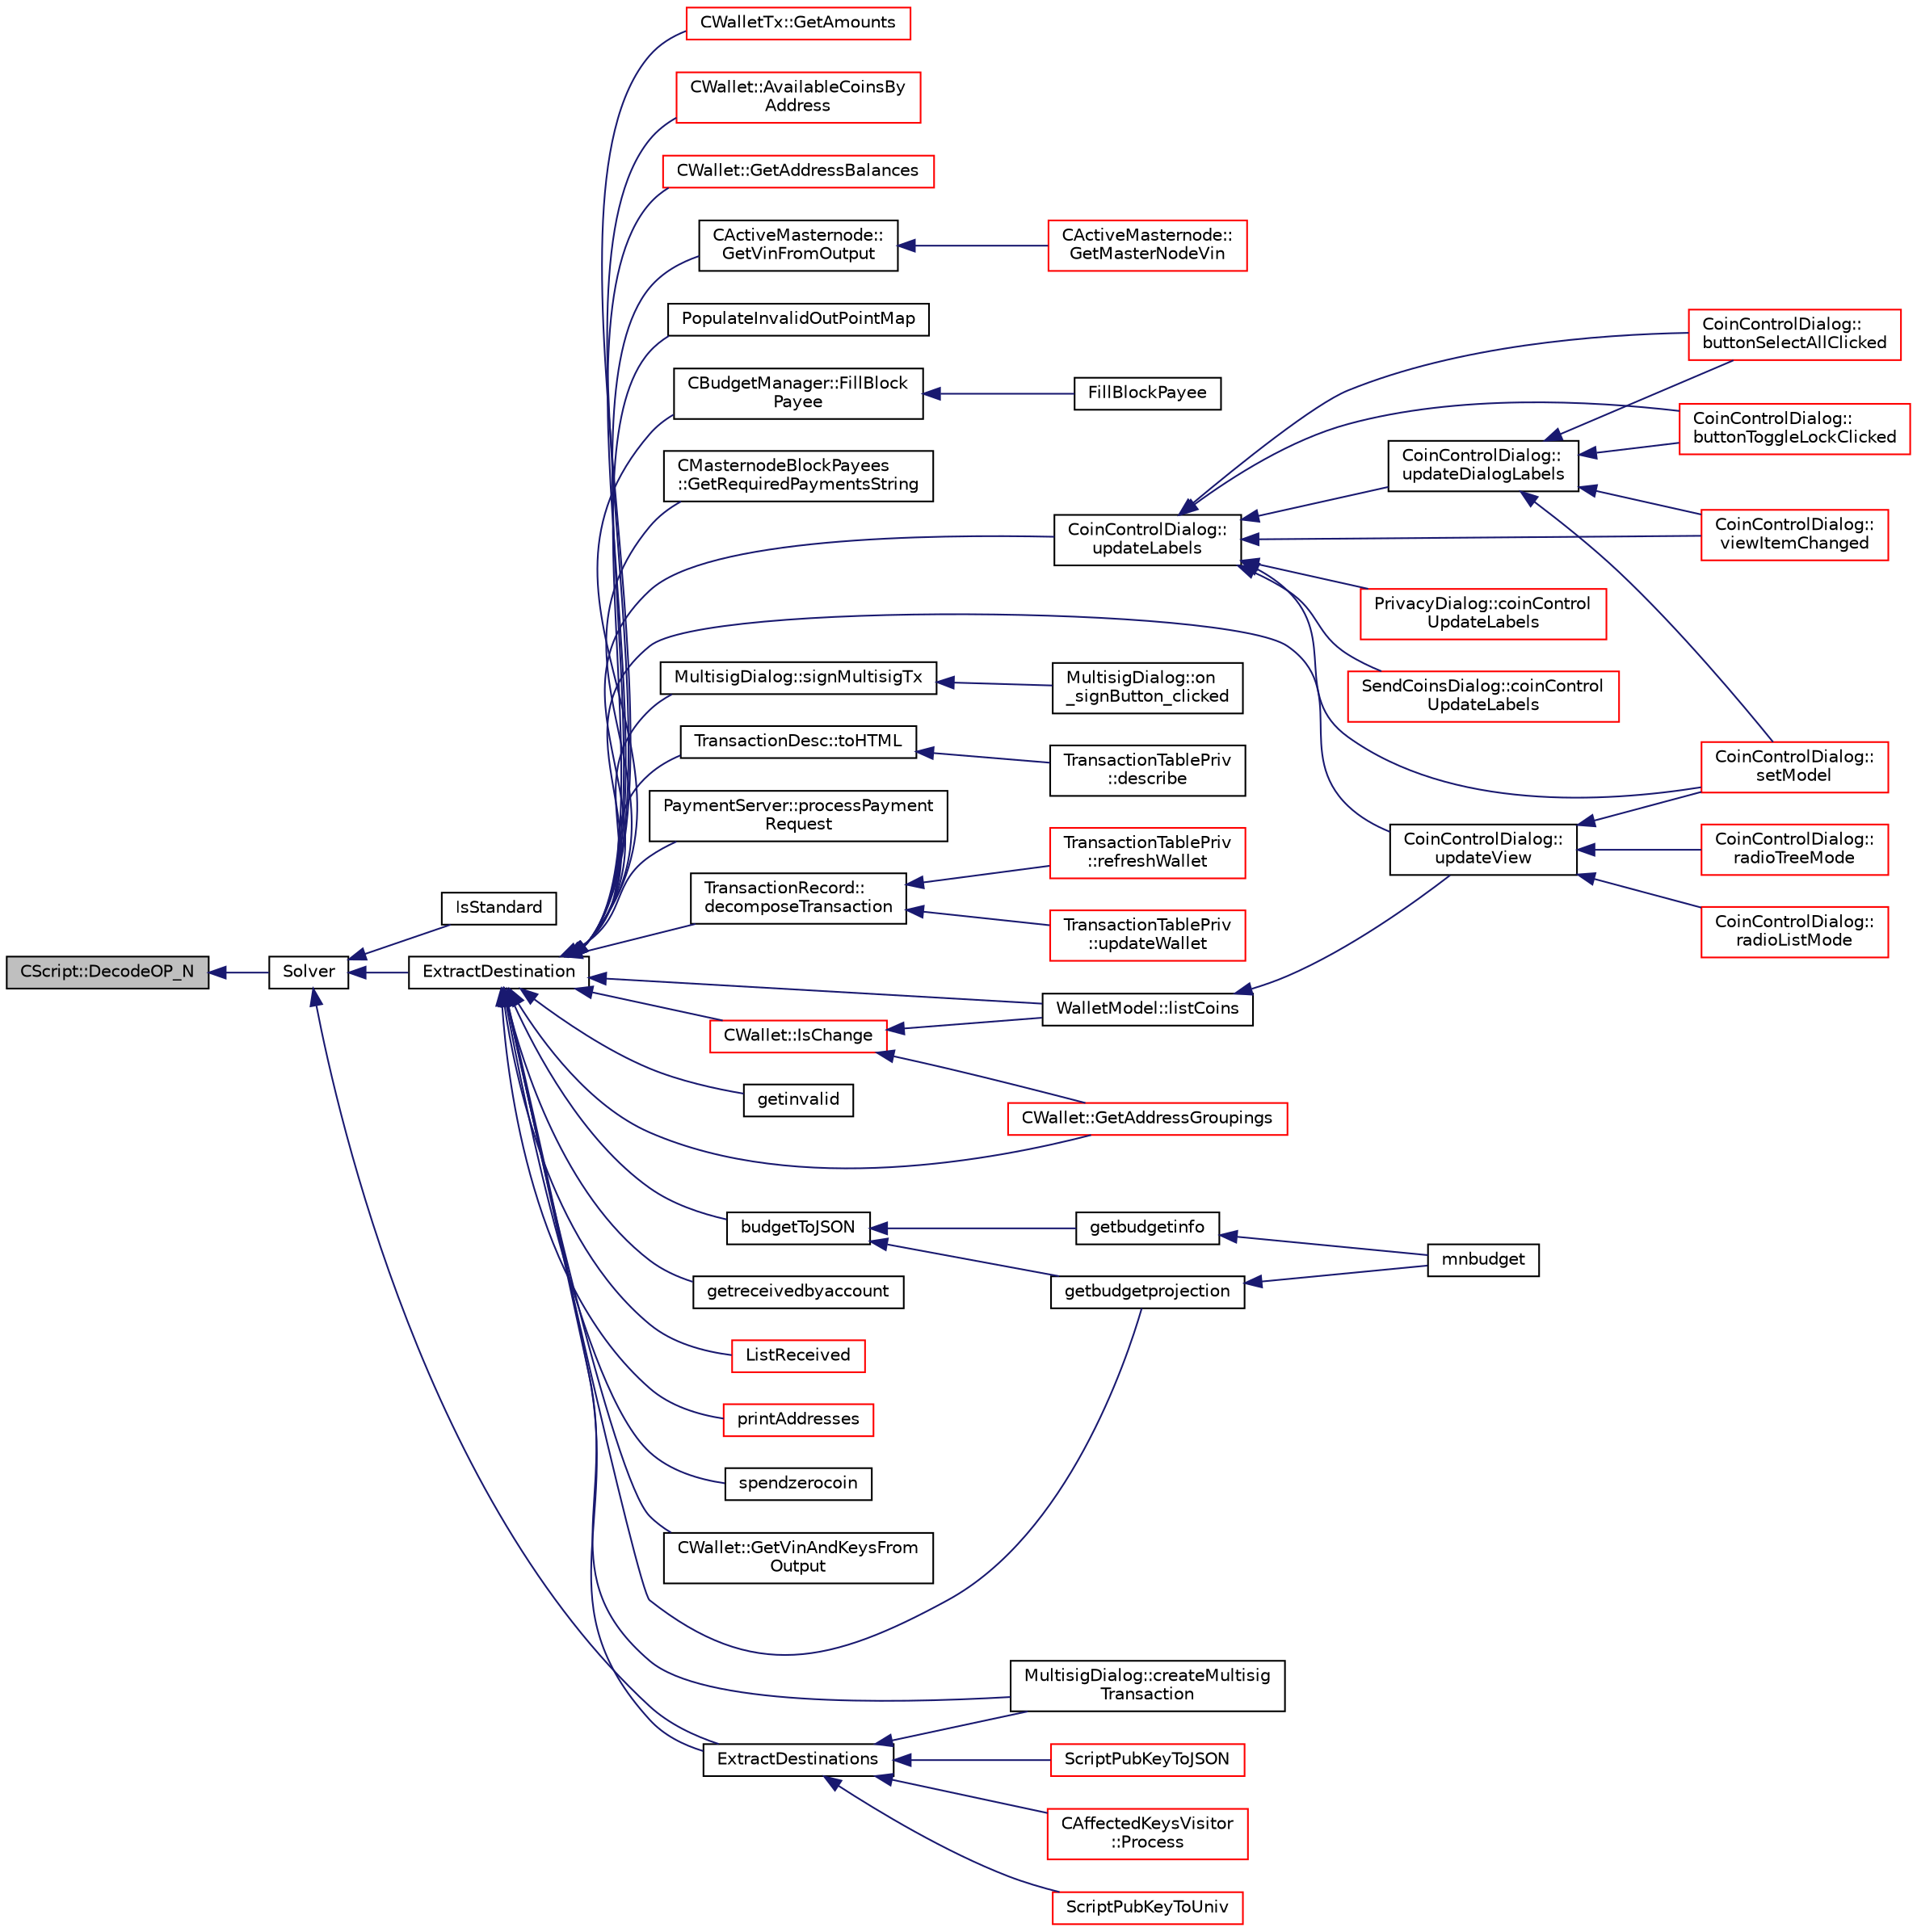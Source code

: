 digraph "CScript::DecodeOP_N"
{
  edge [fontname="Helvetica",fontsize="10",labelfontname="Helvetica",labelfontsize="10"];
  node [fontname="Helvetica",fontsize="10",shape=record];
  rankdir="LR";
  Node52 [label="CScript::DecodeOP_N",height=0.2,width=0.4,color="black", fillcolor="grey75", style="filled", fontcolor="black"];
  Node52 -> Node53 [dir="back",color="midnightblue",fontsize="10",style="solid",fontname="Helvetica"];
  Node53 [label="Solver",height=0.2,width=0.4,color="black", fillcolor="white", style="filled",URL="$standard_8h.html#a81899059ee66f695aaf96a07d5e2ebdc",tooltip="Return public keys or hashes from scriptPubKey, for &#39;standard&#39; transaction types. ..."];
  Node53 -> Node54 [dir="back",color="midnightblue",fontsize="10",style="solid",fontname="Helvetica"];
  Node54 [label="IsStandard",height=0.2,width=0.4,color="black", fillcolor="white", style="filled",URL="$standard_8h.html#abb2b48ecfd43dcb01e25d9d4c333a340"];
  Node53 -> Node55 [dir="back",color="midnightblue",fontsize="10",style="solid",fontname="Helvetica"];
  Node55 [label="ExtractDestination",height=0.2,width=0.4,color="black", fillcolor="white", style="filled",URL="$standard_8h.html#a951f7e601746ae076afdf3169ecca2fc"];
  Node55 -> Node56 [dir="back",color="midnightblue",fontsize="10",style="solid",fontname="Helvetica"];
  Node56 [label="CActiveMasternode::\lGetVinFromOutput",height=0.2,width=0.4,color="black", fillcolor="white", style="filled",URL="$class_c_active_masternode.html#abc2ae1e24001f80ace4bbea2b6453944"];
  Node56 -> Node57 [dir="back",color="midnightblue",fontsize="10",style="solid",fontname="Helvetica"];
  Node57 [label="CActiveMasternode::\lGetMasterNodeVin",height=0.2,width=0.4,color="red", fillcolor="white", style="filled",URL="$class_c_active_masternode.html#adc93036b86ee9ef6abe5e0b783a51283",tooltip="Get 10000 PIV input that can be used for the Masternode. "];
  Node55 -> Node62 [dir="back",color="midnightblue",fontsize="10",style="solid",fontname="Helvetica"];
  Node62 [label="PopulateInvalidOutPointMap",height=0.2,width=0.4,color="black", fillcolor="white", style="filled",URL="$main_8h.html#ae7d38ec9b36061a4216d318d34dde6e2"];
  Node55 -> Node63 [dir="back",color="midnightblue",fontsize="10",style="solid",fontname="Helvetica"];
  Node63 [label="CBudgetManager::FillBlock\lPayee",height=0.2,width=0.4,color="black", fillcolor="white", style="filled",URL="$class_c_budget_manager.html#aa52f3ff6c434fa5bf1a9e40d41bf4ade"];
  Node63 -> Node64 [dir="back",color="midnightblue",fontsize="10",style="solid",fontname="Helvetica"];
  Node64 [label="FillBlockPayee",height=0.2,width=0.4,color="black", fillcolor="white", style="filled",URL="$masternode-payments_8h.html#a2bd3aae33d7ebbea97792d1f1abfff03"];
  Node55 -> Node65 [dir="back",color="midnightblue",fontsize="10",style="solid",fontname="Helvetica"];
  Node65 [label="CMasternodeBlockPayees\l::GetRequiredPaymentsString",height=0.2,width=0.4,color="black", fillcolor="white", style="filled",URL="$class_c_masternode_block_payees.html#a1026e555a9484567ea6cbfe8f90b428e"];
  Node55 -> Node66 [dir="back",color="midnightblue",fontsize="10",style="solid",fontname="Helvetica"];
  Node66 [label="CoinControlDialog::\lupdateLabels",height=0.2,width=0.4,color="black", fillcolor="white", style="filled",URL="$class_coin_control_dialog.html#a4fc60e89b097952ff22dc0f9c58c87d9"];
  Node66 -> Node67 [dir="back",color="midnightblue",fontsize="10",style="solid",fontname="Helvetica"];
  Node67 [label="CoinControlDialog::\lsetModel",height=0.2,width=0.4,color="red", fillcolor="white", style="filled",URL="$class_coin_control_dialog.html#a4c34a48574814089c54f763a22f5317a"];
  Node66 -> Node73 [dir="back",color="midnightblue",fontsize="10",style="solid",fontname="Helvetica"];
  Node73 [label="CoinControlDialog::\lbuttonSelectAllClicked",height=0.2,width=0.4,color="red", fillcolor="white", style="filled",URL="$class_coin_control_dialog.html#ae106a71c5b87ac8bea8c52e7c4f4a129"];
  Node66 -> Node75 [dir="back",color="midnightblue",fontsize="10",style="solid",fontname="Helvetica"];
  Node75 [label="CoinControlDialog::\lbuttonToggleLockClicked",height=0.2,width=0.4,color="red", fillcolor="white", style="filled",URL="$class_coin_control_dialog.html#a6da2f01f4e266766a0be3609890b22f2"];
  Node66 -> Node76 [dir="back",color="midnightblue",fontsize="10",style="solid",fontname="Helvetica"];
  Node76 [label="CoinControlDialog::\lviewItemChanged",height=0.2,width=0.4,color="red", fillcolor="white", style="filled",URL="$class_coin_control_dialog.html#ac3c37dabd83f71d9c96bf5567fe85234"];
  Node66 -> Node77 [dir="back",color="midnightblue",fontsize="10",style="solid",fontname="Helvetica"];
  Node77 [label="CoinControlDialog::\lupdateDialogLabels",height=0.2,width=0.4,color="black", fillcolor="white", style="filled",URL="$class_coin_control_dialog.html#ae0162e01893a3c85aeeee743c1cb1084"];
  Node77 -> Node67 [dir="back",color="midnightblue",fontsize="10",style="solid",fontname="Helvetica"];
  Node77 -> Node73 [dir="back",color="midnightblue",fontsize="10",style="solid",fontname="Helvetica"];
  Node77 -> Node75 [dir="back",color="midnightblue",fontsize="10",style="solid",fontname="Helvetica"];
  Node77 -> Node76 [dir="back",color="midnightblue",fontsize="10",style="solid",fontname="Helvetica"];
  Node66 -> Node78 [dir="back",color="midnightblue",fontsize="10",style="solid",fontname="Helvetica"];
  Node78 [label="PrivacyDialog::coinControl\lUpdateLabels",height=0.2,width=0.4,color="red", fillcolor="white", style="filled",URL="$class_privacy_dialog.html#a721730d9cef00052728718f55bbf80d3"];
  Node66 -> Node79 [dir="back",color="midnightblue",fontsize="10",style="solid",fontname="Helvetica"];
  Node79 [label="SendCoinsDialog::coinControl\lUpdateLabels",height=0.2,width=0.4,color="red", fillcolor="white", style="filled",URL="$class_send_coins_dialog.html#ae4f429aabcaf309aa314b90049be2a74"];
  Node55 -> Node100 [dir="back",color="midnightblue",fontsize="10",style="solid",fontname="Helvetica"];
  Node100 [label="CoinControlDialog::\lupdateView",height=0.2,width=0.4,color="black", fillcolor="white", style="filled",URL="$class_coin_control_dialog.html#aadea33050e5c1efd5eae8d2fcfa721f9"];
  Node100 -> Node67 [dir="back",color="midnightblue",fontsize="10",style="solid",fontname="Helvetica"];
  Node100 -> Node101 [dir="back",color="midnightblue",fontsize="10",style="solid",fontname="Helvetica"];
  Node101 [label="CoinControlDialog::\lradioTreeMode",height=0.2,width=0.4,color="red", fillcolor="white", style="filled",URL="$class_coin_control_dialog.html#a1990d478f3ffba666c358a4f1bd395ec"];
  Node100 -> Node102 [dir="back",color="midnightblue",fontsize="10",style="solid",fontname="Helvetica"];
  Node102 [label="CoinControlDialog::\lradioListMode",height=0.2,width=0.4,color="red", fillcolor="white", style="filled",URL="$class_coin_control_dialog.html#a775c6d290cb63667a434b09072094533"];
  Node55 -> Node103 [dir="back",color="midnightblue",fontsize="10",style="solid",fontname="Helvetica"];
  Node103 [label="MultisigDialog::createMultisig\lTransaction",height=0.2,width=0.4,color="black", fillcolor="white", style="filled",URL="$class_multisig_dialog.html#aef15617d396337a9ebdd9516f825ac4a"];
  Node55 -> Node104 [dir="back",color="midnightblue",fontsize="10",style="solid",fontname="Helvetica"];
  Node104 [label="MultisigDialog::signMultisigTx",height=0.2,width=0.4,color="black", fillcolor="white", style="filled",URL="$class_multisig_dialog.html#accd639f522281361bdf409e88909eb98"];
  Node104 -> Node105 [dir="back",color="midnightblue",fontsize="10",style="solid",fontname="Helvetica"];
  Node105 [label="MultisigDialog::on\l_signButton_clicked",height=0.2,width=0.4,color="black", fillcolor="white", style="filled",URL="$class_multisig_dialog.html#a5fdc6c2578e0f4e2f7900a3723d223ae"];
  Node55 -> Node106 [dir="back",color="midnightblue",fontsize="10",style="solid",fontname="Helvetica"];
  Node106 [label="PaymentServer::processPayment\lRequest",height=0.2,width=0.4,color="black", fillcolor="white", style="filled",URL="$class_payment_server.html#abe96a7c90755b8e1975e380b5a8228bd"];
  Node55 -> Node107 [dir="back",color="midnightblue",fontsize="10",style="solid",fontname="Helvetica"];
  Node107 [label="TransactionDesc::toHTML",height=0.2,width=0.4,color="black", fillcolor="white", style="filled",URL="$class_transaction_desc.html#ab7c9dbb2048aae121dd9d75df86e64f4"];
  Node107 -> Node108 [dir="back",color="midnightblue",fontsize="10",style="solid",fontname="Helvetica"];
  Node108 [label="TransactionTablePriv\l::describe",height=0.2,width=0.4,color="black", fillcolor="white", style="filled",URL="$class_transaction_table_priv.html#ab08d44e16bf6dd95b5b83959b3013780"];
  Node55 -> Node109 [dir="back",color="midnightblue",fontsize="10",style="solid",fontname="Helvetica"];
  Node109 [label="TransactionRecord::\ldecomposeTransaction",height=0.2,width=0.4,color="black", fillcolor="white", style="filled",URL="$class_transaction_record.html#a9f5db4465fa5fdcc3f9af525096bcdb9"];
  Node109 -> Node110 [dir="back",color="midnightblue",fontsize="10",style="solid",fontname="Helvetica"];
  Node110 [label="TransactionTablePriv\l::refreshWallet",height=0.2,width=0.4,color="red", fillcolor="white", style="filled",URL="$class_transaction_table_priv.html#a1f81da5d7cfb2aac03a5e18e6bc91792"];
  Node109 -> Node112 [dir="back",color="midnightblue",fontsize="10",style="solid",fontname="Helvetica"];
  Node112 [label="TransactionTablePriv\l::updateWallet",height=0.2,width=0.4,color="red", fillcolor="white", style="filled",URL="$class_transaction_table_priv.html#a5a8454ce91251c4d9eb927bf2850745c"];
  Node55 -> Node114 [dir="back",color="midnightblue",fontsize="10",style="solid",fontname="Helvetica"];
  Node114 [label="WalletModel::listCoins",height=0.2,width=0.4,color="black", fillcolor="white", style="filled",URL="$class_wallet_model.html#ae5ce26bba42701b45de766ef11cc9a47"];
  Node114 -> Node100 [dir="back",color="midnightblue",fontsize="10",style="solid",fontname="Helvetica"];
  Node55 -> Node115 [dir="back",color="midnightblue",fontsize="10",style="solid",fontname="Helvetica"];
  Node115 [label="getinvalid",height=0.2,width=0.4,color="black", fillcolor="white", style="filled",URL="$rpcblockchain_8cpp.html#a1a8c56576372cf3e61515c4b7b55e60f"];
  Node55 -> Node116 [dir="back",color="midnightblue",fontsize="10",style="solid",fontname="Helvetica"];
  Node116 [label="budgetToJSON",height=0.2,width=0.4,color="black", fillcolor="white", style="filled",URL="$rpcmasternode-budget_8cpp.html#a936b80f9033a0a5e8d4fa1a2079da90c"];
  Node116 -> Node117 [dir="back",color="midnightblue",fontsize="10",style="solid",fontname="Helvetica"];
  Node117 [label="getbudgetprojection",height=0.2,width=0.4,color="black", fillcolor="white", style="filled",URL="$rpcmasternode-budget_8cpp.html#a8e629a3c50d4496bdf961d2841754b27"];
  Node117 -> Node118 [dir="back",color="midnightblue",fontsize="10",style="solid",fontname="Helvetica"];
  Node118 [label="mnbudget",height=0.2,width=0.4,color="black", fillcolor="white", style="filled",URL="$rpcmasternode-budget_8cpp.html#aeabbf924be4d2ce4bedb28a394e1fc6b"];
  Node116 -> Node119 [dir="back",color="midnightblue",fontsize="10",style="solid",fontname="Helvetica"];
  Node119 [label="getbudgetinfo",height=0.2,width=0.4,color="black", fillcolor="white", style="filled",URL="$rpcmasternode-budget_8cpp.html#a34b837ac4cb076a8e2e76483391f1238"];
  Node119 -> Node118 [dir="back",color="midnightblue",fontsize="10",style="solid",fontname="Helvetica"];
  Node55 -> Node117 [dir="back",color="midnightblue",fontsize="10",style="solid",fontname="Helvetica"];
  Node55 -> Node120 [dir="back",color="midnightblue",fontsize="10",style="solid",fontname="Helvetica"];
  Node120 [label="getreceivedbyaccount",height=0.2,width=0.4,color="black", fillcolor="white", style="filled",URL="$rpcwallet_8cpp.html#a07526be5270b0e55b4a0b79c01205f3d"];
  Node55 -> Node121 [dir="back",color="midnightblue",fontsize="10",style="solid",fontname="Helvetica"];
  Node121 [label="ListReceived",height=0.2,width=0.4,color="red", fillcolor="white", style="filled",URL="$rpcwallet_8cpp.html#a0cc958f67a8d6d0002cb4fee19eddb5c"];
  Node55 -> Node124 [dir="back",color="midnightblue",fontsize="10",style="solid",fontname="Helvetica"];
  Node124 [label="printAddresses",height=0.2,width=0.4,color="red", fillcolor="white", style="filled",URL="$rpcwallet_8cpp.html#a4360b9e906ccc9414a35fc6cdc1f4517"];
  Node55 -> Node126 [dir="back",color="midnightblue",fontsize="10",style="solid",fontname="Helvetica"];
  Node126 [label="spendzerocoin",height=0.2,width=0.4,color="black", fillcolor="white", style="filled",URL="$rpcwallet_8cpp.html#adea64c692ec279a1a3a2c9143f264955"];
  Node55 -> Node127 [dir="back",color="midnightblue",fontsize="10",style="solid",fontname="Helvetica"];
  Node127 [label="ExtractDestinations",height=0.2,width=0.4,color="black", fillcolor="white", style="filled",URL="$standard_8h.html#a49e36ddce090cc66aba405c0755c8be7"];
  Node127 -> Node128 [dir="back",color="midnightblue",fontsize="10",style="solid",fontname="Helvetica"];
  Node128 [label="ScriptPubKeyToUniv",height=0.2,width=0.4,color="red", fillcolor="white", style="filled",URL="$core__write_8cpp.html#a4a51bf7268adbdcd58e7af445ea4db61"];
  Node127 -> Node103 [dir="back",color="midnightblue",fontsize="10",style="solid",fontname="Helvetica"];
  Node127 -> Node130 [dir="back",color="midnightblue",fontsize="10",style="solid",fontname="Helvetica"];
  Node130 [label="ScriptPubKeyToJSON",height=0.2,width=0.4,color="red", fillcolor="white", style="filled",URL="$rpcrawtransaction_8cpp.html#acb6efc0d76394e3858fe7451148069c2"];
  Node127 -> Node135 [dir="back",color="midnightblue",fontsize="10",style="solid",fontname="Helvetica"];
  Node135 [label="CAffectedKeysVisitor\l::Process",height=0.2,width=0.4,color="red", fillcolor="white", style="filled",URL="$class_c_affected_keys_visitor.html#a749859ce2a826e2d60c8fe31685efae3"];
  Node55 -> Node139 [dir="back",color="midnightblue",fontsize="10",style="solid",fontname="Helvetica"];
  Node139 [label="CWallet::GetVinAndKeysFrom\lOutput",height=0.2,width=0.4,color="black", fillcolor="white", style="filled",URL="$group__map_wallet.html#ga7621515b3195b8c8fb130c509725c9f2",tooltip="Extract txin information and keys from output. "];
  Node55 -> Node140 [dir="back",color="midnightblue",fontsize="10",style="solid",fontname="Helvetica"];
  Node140 [label="CWallet::IsChange",height=0.2,width=0.4,color="red", fillcolor="white", style="filled",URL="$group__map_wallet.html#gaba1c6108b7d2d3800dd487bab4c4c82e"];
  Node140 -> Node114 [dir="back",color="midnightblue",fontsize="10",style="solid",fontname="Helvetica"];
  Node140 -> Node141 [dir="back",color="midnightblue",fontsize="10",style="solid",fontname="Helvetica"];
  Node141 [label="CWallet::GetAddressGroupings",height=0.2,width=0.4,color="red", fillcolor="white", style="filled",URL="$group___actions.html#ga8eacbac6ad3697d90b98dfe02632f8ef"];
  Node55 -> Node146 [dir="back",color="midnightblue",fontsize="10",style="solid",fontname="Helvetica"];
  Node146 [label="CWalletTx::GetAmounts",height=0.2,width=0.4,color="red", fillcolor="white", style="filled",URL="$group__map_wallet.html#ga75c673700a9d5fa2b0ab63bfd094b045"];
  Node55 -> Node153 [dir="back",color="midnightblue",fontsize="10",style="solid",fontname="Helvetica"];
  Node153 [label="CWallet::AvailableCoinsBy\lAddress",height=0.2,width=0.4,color="red", fillcolor="white", style="filled",URL="$group___actions.html#gad32b1df139d0c2e26903f4e5ceaabe61"];
  Node55 -> Node155 [dir="back",color="midnightblue",fontsize="10",style="solid",fontname="Helvetica"];
  Node155 [label="CWallet::GetAddressBalances",height=0.2,width=0.4,color="red", fillcolor="white", style="filled",URL="$group___actions.html#gadf2b4ac337ddb271555985cec82e43e6"];
  Node55 -> Node141 [dir="back",color="midnightblue",fontsize="10",style="solid",fontname="Helvetica"];
  Node53 -> Node127 [dir="back",color="midnightblue",fontsize="10",style="solid",fontname="Helvetica"];
}
